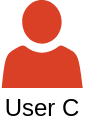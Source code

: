<mxfile version="14.6.13" type="device"><diagram id="q38KNAQJqy8iYs0PloyL" name="Seite-1"><mxGraphModel dx="1086" dy="966" grid="1" gridSize="10" guides="1" tooltips="1" connect="1" arrows="1" fold="1" page="1" pageScale="1" pageWidth="827" pageHeight="1169" math="0" shadow="0"><root><mxCell id="0"/><mxCell id="1" parent="0"/><mxCell id="tOjWgyIGCI6WHJrs4wVG-1" value="" style="group" vertex="1" connectable="0" parent="1"><mxGeometry x="40" y="40" width="41.5" height="64" as="geometry"/></mxCell><mxCell id="tOjWgyIGCI6WHJrs4wVG-2" value="User C" style="text;html=1;strokeColor=none;fillColor=none;align=center;verticalAlign=middle;whiteSpace=wrap;rounded=0;" vertex="1" parent="tOjWgyIGCI6WHJrs4wVG-1"><mxGeometry y="44" width="41.5" height="20" as="geometry"/></mxCell><mxCell id="tOjWgyIGCI6WHJrs4wVG-3" value="" style="pointerEvents=1;shadow=0;dashed=0;html=1;strokeColor=none;labelPosition=center;verticalLabelPosition=bottom;verticalAlign=top;outlineConnect=0;align=center;shape=mxgraph.office.users.user;fillColor=#DA4026;aspect=fixed;" vertex="1" parent="tOjWgyIGCI6WHJrs4wVG-1"><mxGeometry x="0.88" width="40.48" height="44" as="geometry"/></mxCell></root></mxGraphModel></diagram></mxfile>